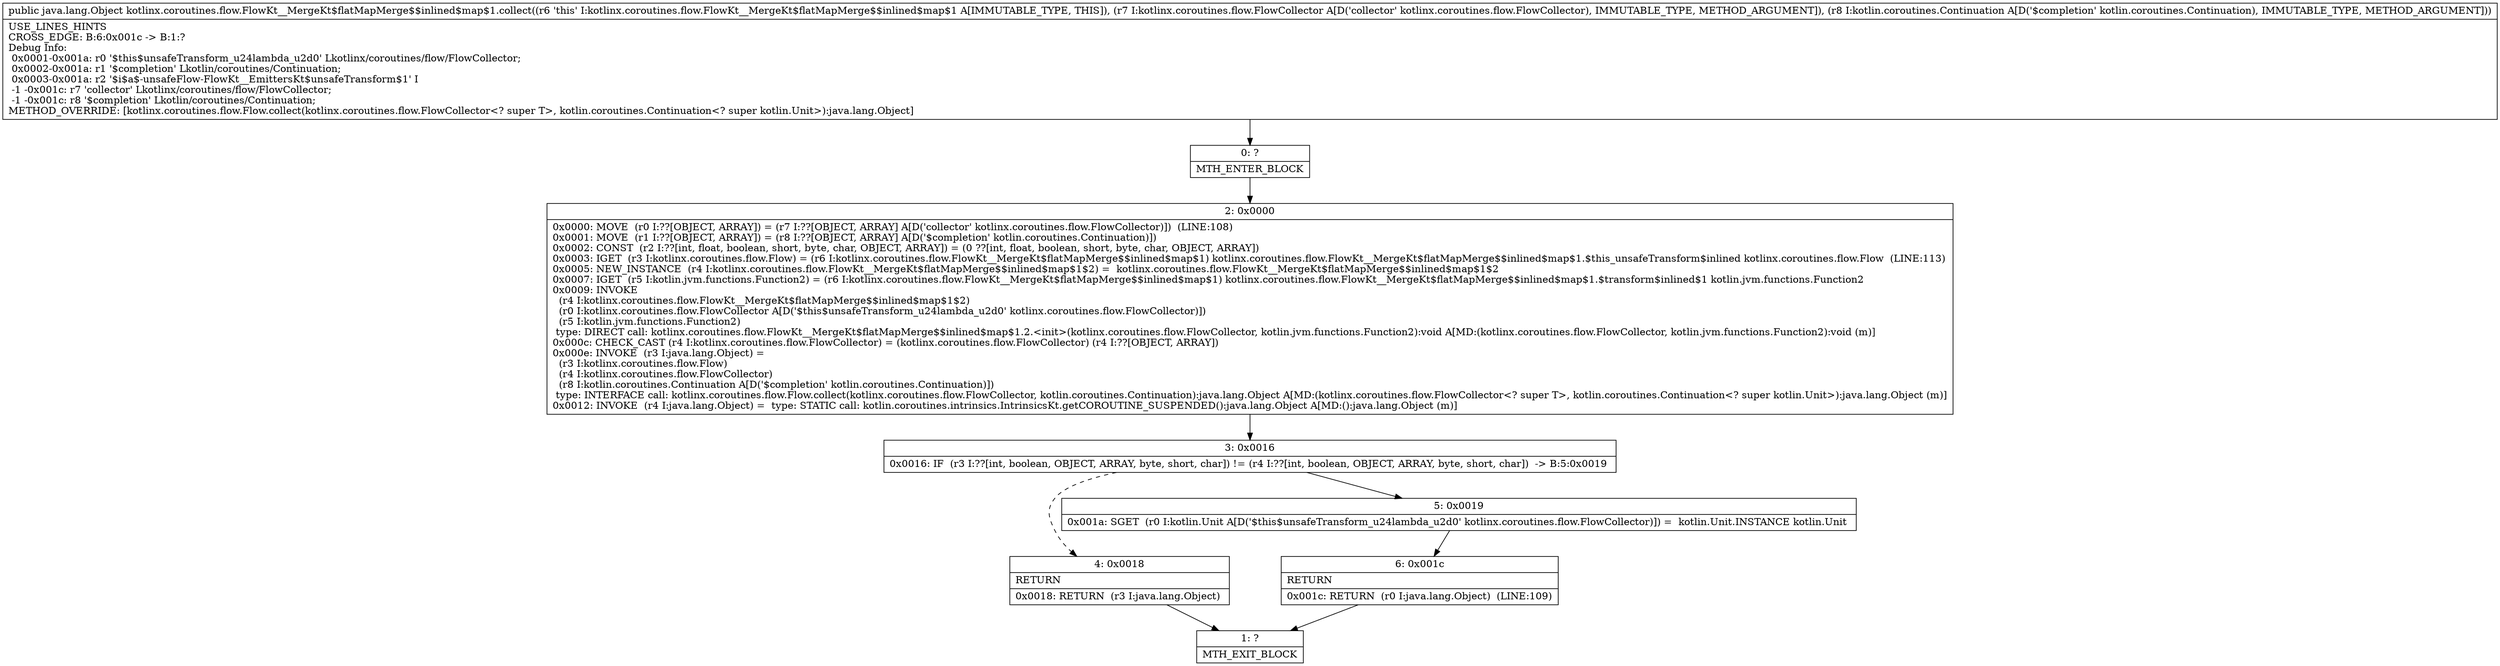 digraph "CFG forkotlinx.coroutines.flow.FlowKt__MergeKt$flatMapMerge$$inlined$map$1.collect(Lkotlinx\/coroutines\/flow\/FlowCollector;Lkotlin\/coroutines\/Continuation;)Ljava\/lang\/Object;" {
Node_0 [shape=record,label="{0\:\ ?|MTH_ENTER_BLOCK\l}"];
Node_2 [shape=record,label="{2\:\ 0x0000|0x0000: MOVE  (r0 I:??[OBJECT, ARRAY]) = (r7 I:??[OBJECT, ARRAY] A[D('collector' kotlinx.coroutines.flow.FlowCollector)])  (LINE:108)\l0x0001: MOVE  (r1 I:??[OBJECT, ARRAY]) = (r8 I:??[OBJECT, ARRAY] A[D('$completion' kotlin.coroutines.Continuation)]) \l0x0002: CONST  (r2 I:??[int, float, boolean, short, byte, char, OBJECT, ARRAY]) = (0 ??[int, float, boolean, short, byte, char, OBJECT, ARRAY]) \l0x0003: IGET  (r3 I:kotlinx.coroutines.flow.Flow) = (r6 I:kotlinx.coroutines.flow.FlowKt__MergeKt$flatMapMerge$$inlined$map$1) kotlinx.coroutines.flow.FlowKt__MergeKt$flatMapMerge$$inlined$map$1.$this_unsafeTransform$inlined kotlinx.coroutines.flow.Flow  (LINE:113)\l0x0005: NEW_INSTANCE  (r4 I:kotlinx.coroutines.flow.FlowKt__MergeKt$flatMapMerge$$inlined$map$1$2) =  kotlinx.coroutines.flow.FlowKt__MergeKt$flatMapMerge$$inlined$map$1$2 \l0x0007: IGET  (r5 I:kotlin.jvm.functions.Function2) = (r6 I:kotlinx.coroutines.flow.FlowKt__MergeKt$flatMapMerge$$inlined$map$1) kotlinx.coroutines.flow.FlowKt__MergeKt$flatMapMerge$$inlined$map$1.$transform$inlined$1 kotlin.jvm.functions.Function2 \l0x0009: INVOKE  \l  (r4 I:kotlinx.coroutines.flow.FlowKt__MergeKt$flatMapMerge$$inlined$map$1$2)\l  (r0 I:kotlinx.coroutines.flow.FlowCollector A[D('$this$unsafeTransform_u24lambda_u2d0' kotlinx.coroutines.flow.FlowCollector)])\l  (r5 I:kotlin.jvm.functions.Function2)\l type: DIRECT call: kotlinx.coroutines.flow.FlowKt__MergeKt$flatMapMerge$$inlined$map$1.2.\<init\>(kotlinx.coroutines.flow.FlowCollector, kotlin.jvm.functions.Function2):void A[MD:(kotlinx.coroutines.flow.FlowCollector, kotlin.jvm.functions.Function2):void (m)]\l0x000c: CHECK_CAST (r4 I:kotlinx.coroutines.flow.FlowCollector) = (kotlinx.coroutines.flow.FlowCollector) (r4 I:??[OBJECT, ARRAY]) \l0x000e: INVOKE  (r3 I:java.lang.Object) = \l  (r3 I:kotlinx.coroutines.flow.Flow)\l  (r4 I:kotlinx.coroutines.flow.FlowCollector)\l  (r8 I:kotlin.coroutines.Continuation A[D('$completion' kotlin.coroutines.Continuation)])\l type: INTERFACE call: kotlinx.coroutines.flow.Flow.collect(kotlinx.coroutines.flow.FlowCollector, kotlin.coroutines.Continuation):java.lang.Object A[MD:(kotlinx.coroutines.flow.FlowCollector\<? super T\>, kotlin.coroutines.Continuation\<? super kotlin.Unit\>):java.lang.Object (m)]\l0x0012: INVOKE  (r4 I:java.lang.Object) =  type: STATIC call: kotlin.coroutines.intrinsics.IntrinsicsKt.getCOROUTINE_SUSPENDED():java.lang.Object A[MD:():java.lang.Object (m)]\l}"];
Node_3 [shape=record,label="{3\:\ 0x0016|0x0016: IF  (r3 I:??[int, boolean, OBJECT, ARRAY, byte, short, char]) != (r4 I:??[int, boolean, OBJECT, ARRAY, byte, short, char])  \-\> B:5:0x0019 \l}"];
Node_4 [shape=record,label="{4\:\ 0x0018|RETURN\l|0x0018: RETURN  (r3 I:java.lang.Object) \l}"];
Node_1 [shape=record,label="{1\:\ ?|MTH_EXIT_BLOCK\l}"];
Node_5 [shape=record,label="{5\:\ 0x0019|0x001a: SGET  (r0 I:kotlin.Unit A[D('$this$unsafeTransform_u24lambda_u2d0' kotlinx.coroutines.flow.FlowCollector)]) =  kotlin.Unit.INSTANCE kotlin.Unit \l}"];
Node_6 [shape=record,label="{6\:\ 0x001c|RETURN\l|0x001c: RETURN  (r0 I:java.lang.Object)  (LINE:109)\l}"];
MethodNode[shape=record,label="{public java.lang.Object kotlinx.coroutines.flow.FlowKt__MergeKt$flatMapMerge$$inlined$map$1.collect((r6 'this' I:kotlinx.coroutines.flow.FlowKt__MergeKt$flatMapMerge$$inlined$map$1 A[IMMUTABLE_TYPE, THIS]), (r7 I:kotlinx.coroutines.flow.FlowCollector A[D('collector' kotlinx.coroutines.flow.FlowCollector), IMMUTABLE_TYPE, METHOD_ARGUMENT]), (r8 I:kotlin.coroutines.Continuation A[D('$completion' kotlin.coroutines.Continuation), IMMUTABLE_TYPE, METHOD_ARGUMENT]))  | USE_LINES_HINTS\lCROSS_EDGE: B:6:0x001c \-\> B:1:?\lDebug Info:\l  0x0001\-0x001a: r0 '$this$unsafeTransform_u24lambda_u2d0' Lkotlinx\/coroutines\/flow\/FlowCollector;\l  0x0002\-0x001a: r1 '$completion' Lkotlin\/coroutines\/Continuation;\l  0x0003\-0x001a: r2 '$i$a$\-unsafeFlow\-FlowKt__EmittersKt$unsafeTransform$1' I\l  \-1 \-0x001c: r7 'collector' Lkotlinx\/coroutines\/flow\/FlowCollector;\l  \-1 \-0x001c: r8 '$completion' Lkotlin\/coroutines\/Continuation;\lMETHOD_OVERRIDE: [kotlinx.coroutines.flow.Flow.collect(kotlinx.coroutines.flow.FlowCollector\<? super T\>, kotlin.coroutines.Continuation\<? super kotlin.Unit\>):java.lang.Object]\l}"];
MethodNode -> Node_0;Node_0 -> Node_2;
Node_2 -> Node_3;
Node_3 -> Node_4[style=dashed];
Node_3 -> Node_5;
Node_4 -> Node_1;
Node_5 -> Node_6;
Node_6 -> Node_1;
}

